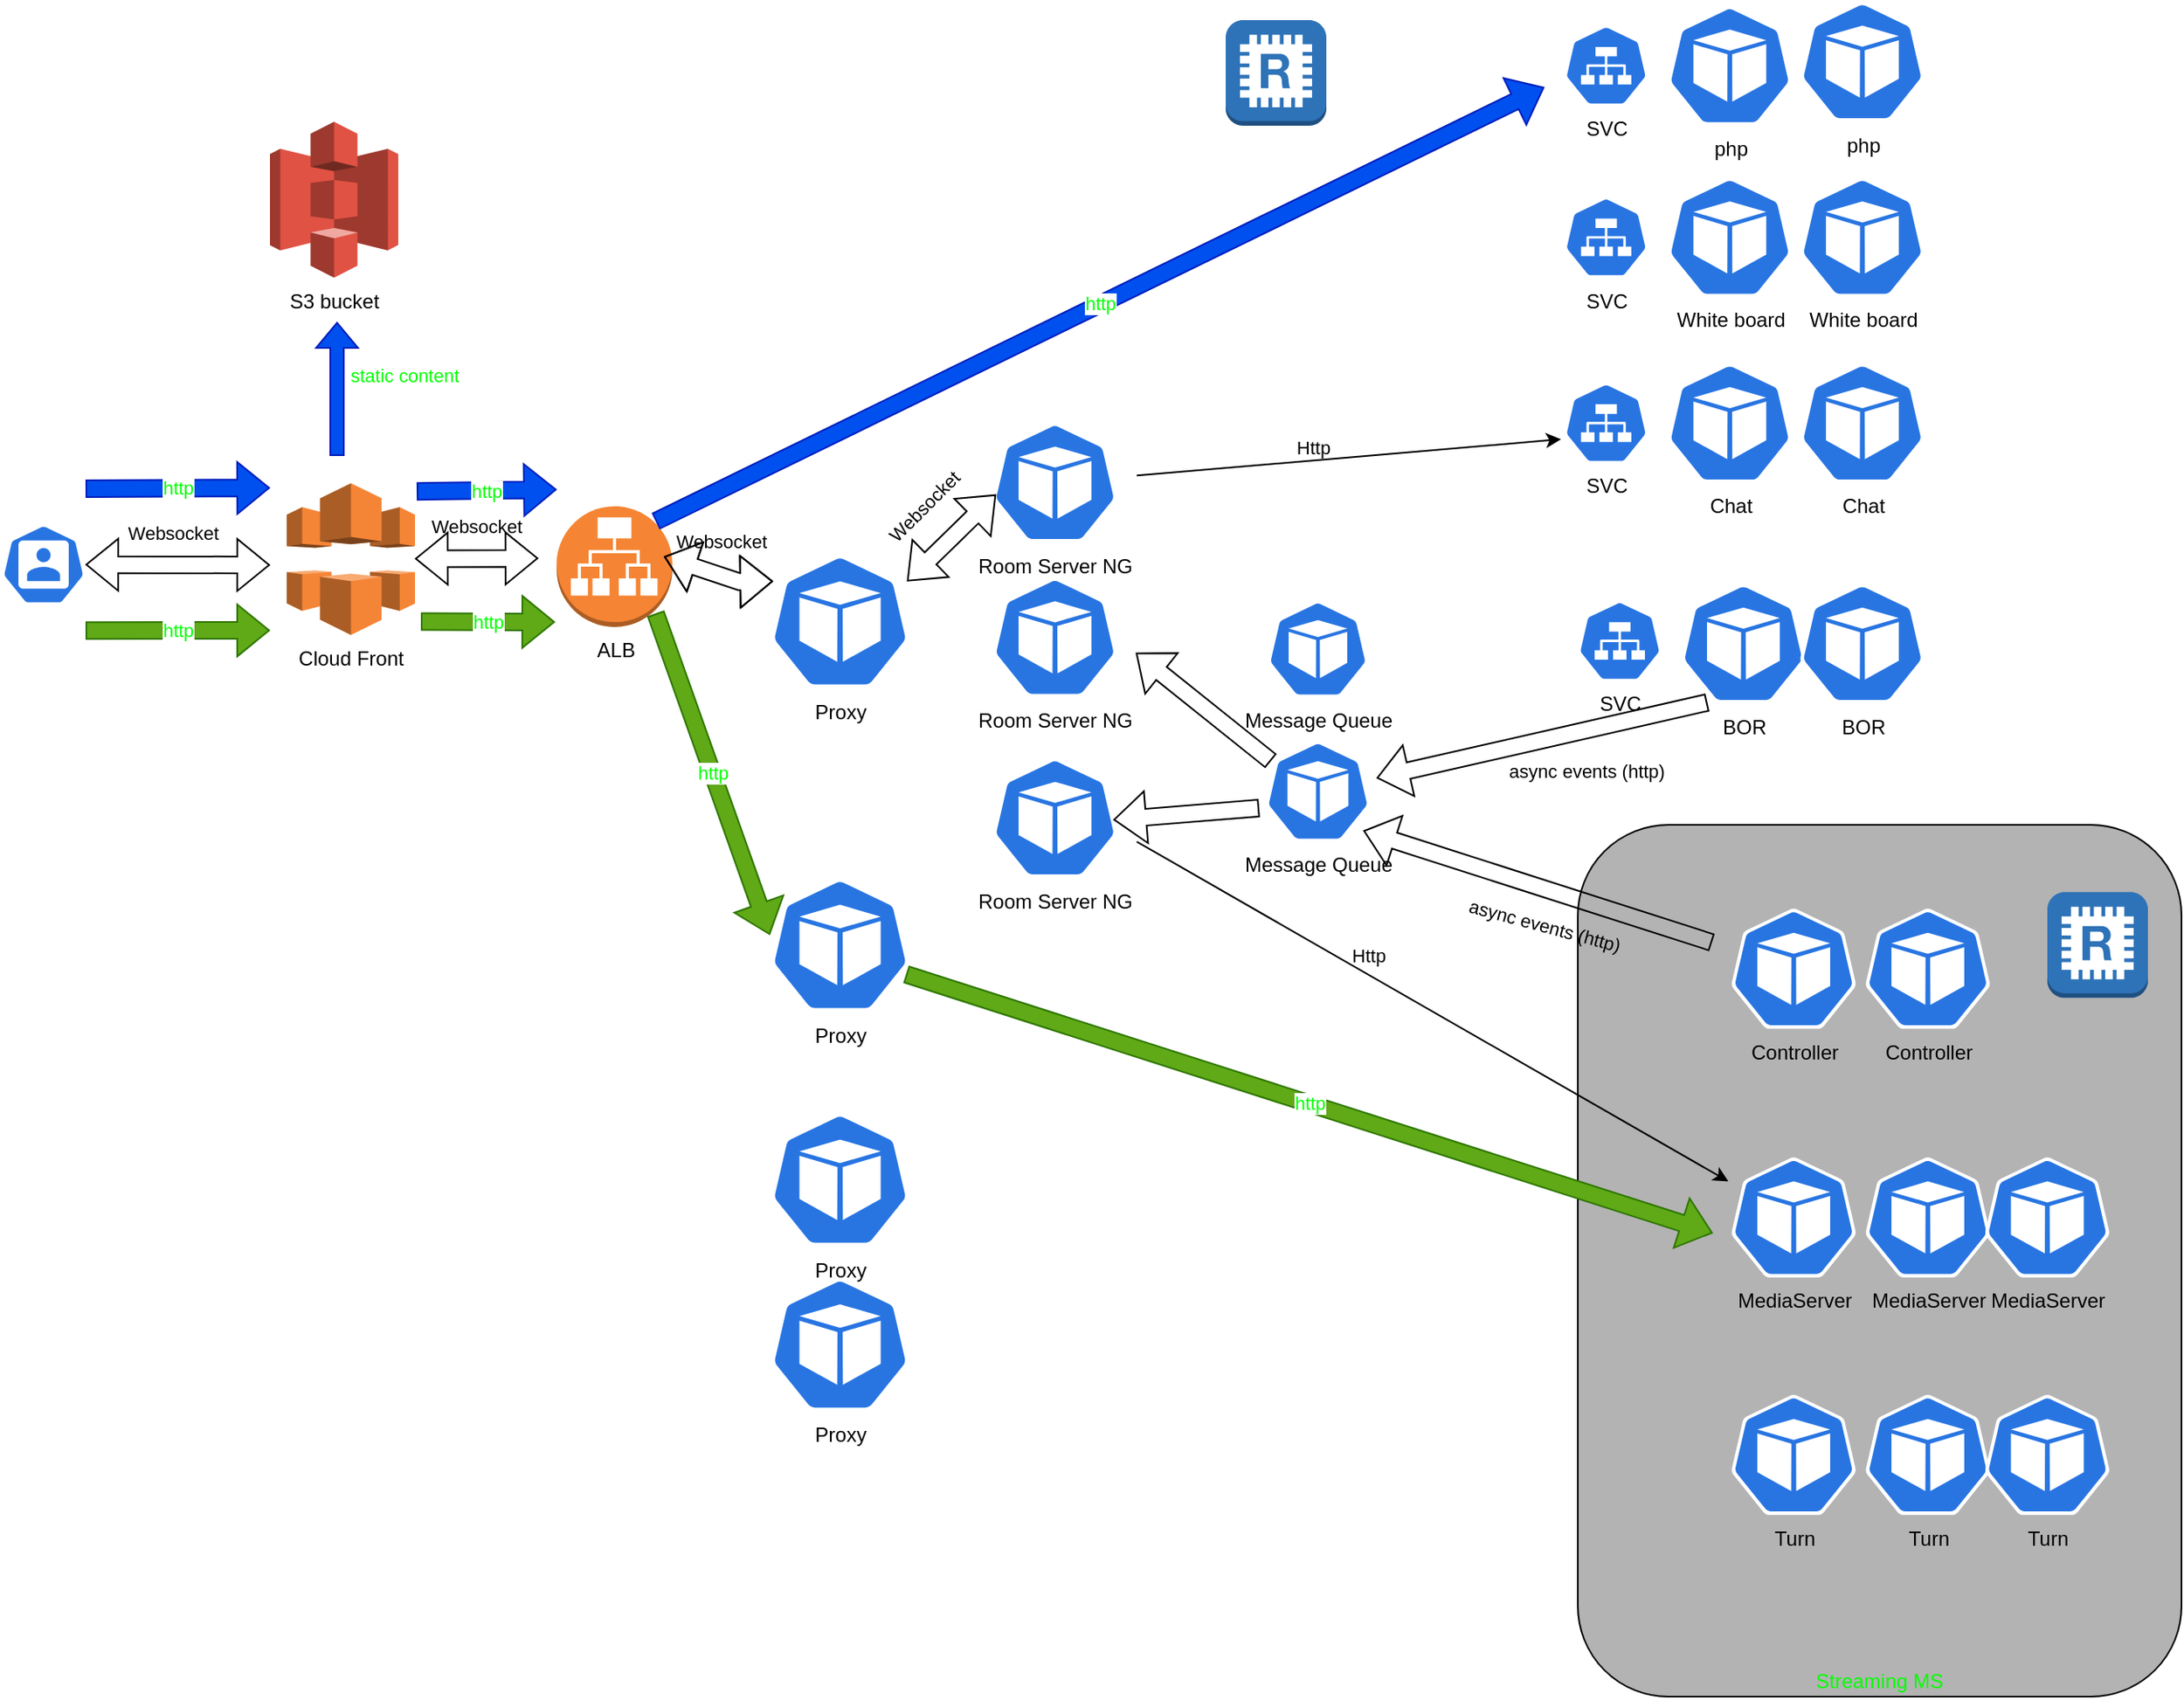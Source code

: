 <mxfile version="16.1.2" type="device"><diagram id="FDgOR5aavJjIe4Lb1bB-" name="Page-1"><mxGraphModel dx="2871" dy="1215" grid="1" gridSize="10" guides="1" tooltips="1" connect="1" arrows="1" fold="1" page="1" pageScale="1" pageWidth="1169" pageHeight="827" background="#ffffff" math="0" shadow="0"><root><mxCell id="FX8Dd5DXnkqlOERyZHfE-0"/><mxCell id="FX8Dd5DXnkqlOERyZHfE-1" parent="FX8Dd5DXnkqlOERyZHfE-0"/><mxCell id="58qx75dAAANrWbK5m7hW-11" value="Proxy" style="sketch=0;html=1;dashed=0;whitespace=wrap;fillColor=#2875E2;strokeColor=#ffffff;points=[[0.005,0.63,0],[0.1,0.2,0],[0.9,0.2,0],[0.5,0,0],[0.995,0.63,0],[0.72,0.99,0],[0.5,1,0],[0.28,0.99,0]];shape=mxgraph.kubernetes.icon;prIcon=pod;labelBackgroundColor=none;spacingBottom=0;labelPosition=center;verticalLabelPosition=bottom;align=center;verticalAlign=top;fontColor=#000000;" parent="FX8Dd5DXnkqlOERyZHfE-1" vertex="1"><mxGeometry x="290" y="338.69" width="100" height="80" as="geometry"/></mxCell><mxCell id="58qx75dAAANrWbK5m7hW-12" value="&lt;font&gt;Proxy&lt;br&gt;&lt;/font&gt;" style="sketch=0;html=1;dashed=0;whitespace=wrap;fillColor=#2875E2;strokeColor=#ffffff;points=[[0.005,0.63,0],[0.1,0.2,0],[0.9,0.2,0],[0.5,0,0],[0.995,0.63,0],[0.72,0.99,0],[0.5,1,0],[0.28,0.99,0]];shape=mxgraph.kubernetes.icon;prIcon=pod;labelBackgroundColor=none;spacingBottom=0;labelPosition=center;verticalLabelPosition=bottom;align=center;verticalAlign=top;fontColor=#000000;" parent="FX8Dd5DXnkqlOERyZHfE-1" vertex="1"><mxGeometry x="290" y="531.68" width="100" height="80" as="geometry"/></mxCell><mxCell id="58qx75dAAANrWbK5m7hW-13" value="ALB" style="outlineConnect=0;dashed=0;verticalLabelPosition=bottom;verticalAlign=top;align=center;html=1;shape=mxgraph.aws3.application_load_balancer;fillColor=#F58534;gradientColor=none;labelBackgroundColor=none;fontColor=#000000;" parent="FX8Dd5DXnkqlOERyZHfE-1" vertex="1"><mxGeometry x="171" y="309.99" width="69" height="72" as="geometry"/></mxCell><mxCell id="58qx75dAAANrWbK5m7hW-14" value="" style="outlineConnect=0;dashed=0;verticalLabelPosition=bottom;verticalAlign=top;align=center;html=1;shape=mxgraph.aws3.redis;fillColor=#2E73B8;gradientColor=none;labelBackgroundColor=none;fontColor=#FFFFFF;" parent="FX8Dd5DXnkqlOERyZHfE-1" vertex="1"><mxGeometry x="570" y="20" width="60" height="63" as="geometry"/></mxCell><mxCell id="58qx75dAAANrWbK5m7hW-17" value="Cloud Front" style="outlineConnect=0;dashed=0;verticalLabelPosition=bottom;verticalAlign=top;align=center;html=1;shape=mxgraph.aws3.cloudfront;fillColor=#F58536;gradientColor=none;labelBackgroundColor=none;fontColor=#000000;" parent="FX8Dd5DXnkqlOERyZHfE-1" vertex="1"><mxGeometry x="10" y="296.2" width="76.5" height="90.51" as="geometry"/></mxCell><mxCell id="58qx75dAAANrWbK5m7hW-1" value="&lt;font&gt;Room Server NG&lt;/font&gt;" style="sketch=0;html=1;dashed=0;whitespace=wrap;fillColor=#2875E2;strokeColor=#ffffff;points=[[0.005,0.63,0],[0.1,0.2,0],[0.9,0.2,0],[0.5,0,0],[0.995,0.63,0],[0.72,0.99,0],[0.5,1,0],[0.28,0.99,0]];shape=mxgraph.kubernetes.icon;prIcon=pod;labelBackgroundColor=none;spacingBottom=0;labelPosition=center;verticalLabelPosition=bottom;align=center;verticalAlign=top;fontColor=#000000;" parent="FX8Dd5DXnkqlOERyZHfE-1" vertex="1"><mxGeometry x="419.438" y="259.995" width="97.5" height="71.688" as="geometry"/></mxCell><mxCell id="58qx75dAAANrWbK5m7hW-19" value="&lt;font&gt;Room Server NG&lt;/font&gt;" style="sketch=0;html=1;dashed=0;whitespace=wrap;fillColor=#2875E2;strokeColor=#ffffff;points=[[0.005,0.63,0],[0.1,0.2,0],[0.9,0.2,0],[0.5,0,0],[0.995,0.63,0],[0.72,0.99,0],[0.5,1,0],[0.28,0.99,0]];shape=mxgraph.kubernetes.icon;prIcon=pod;labelBackgroundColor=none;spacingBottom=0;labelPosition=center;verticalLabelPosition=bottom;align=center;verticalAlign=top;fontColor=#000000;" parent="FX8Dd5DXnkqlOERyZHfE-1" vertex="1"><mxGeometry x="419.438" y="352.305" width="97.5" height="71.688" as="geometry"/></mxCell><mxCell id="58qx75dAAANrWbK5m7hW-20" value="&lt;font&gt;Room Server NG&lt;/font&gt;" style="sketch=0;html=1;dashed=0;whitespace=wrap;fillColor=#2875E2;strokeColor=#ffffff;points=[[0.005,0.63,0],[0.1,0.2,0],[0.9,0.2,0],[0.5,0,0],[0.995,0.63,0],[0.72,0.99,0],[0.5,1,0],[0.28,0.99,0]];shape=mxgraph.kubernetes.icon;prIcon=pod;labelBackgroundColor=none;spacingBottom=0;labelPosition=center;verticalLabelPosition=bottom;align=center;verticalAlign=top;fontColor=#000000;" parent="FX8Dd5DXnkqlOERyZHfE-1" vertex="1"><mxGeometry x="419.438" y="459.995" width="97.5" height="71.688" as="geometry"/></mxCell><mxCell id="58qx75dAAANrWbK5m7hW-24" value="" style="shape=flexArrow;endArrow=classic;startArrow=classic;html=1;rounded=0;fontColor=#000000;strokeColor=#000000;" parent="FX8Dd5DXnkqlOERyZHfE-1" source="0" edge="1"><mxGeometry width="100" height="100" relative="1" as="geometry"><mxPoint x="-84" y="349.467" as="sourcePoint"/><mxPoint y="345" as="targetPoint"/></mxGeometry></mxCell><mxCell id="58qx75dAAANrWbK5m7hW-25" value="Websocket" style="edgeLabel;html=1;align=center;verticalAlign=middle;resizable=0;points=[];fontColor=#000000;labelBackgroundColor=none;" parent="58qx75dAAANrWbK5m7hW-24" vertex="1" connectable="0"><mxGeometry x="-0.144" y="5" relative="1" as="geometry"><mxPoint x="5" y="-14" as="offset"/></mxGeometry></mxCell><mxCell id="58qx75dAAANrWbK5m7hW-26" value="" style="shape=flexArrow;endArrow=classic;startArrow=classic;html=1;rounded=0;fontColor=#000000;strokeColor=#000000;" parent="FX8Dd5DXnkqlOERyZHfE-1" edge="1"><mxGeometry width="100" height="100" relative="1" as="geometry"><mxPoint x="86.5" y="341.29" as="sourcePoint"/><mxPoint x="160" y="341" as="targetPoint"/></mxGeometry></mxCell><mxCell id="58qx75dAAANrWbK5m7hW-27" value="Websocket" style="edgeLabel;html=1;align=center;verticalAlign=middle;resizable=0;points=[];fontColor=#000000;labelBackgroundColor=none;" parent="58qx75dAAANrWbK5m7hW-26" vertex="1" connectable="0"><mxGeometry x="-0.144" y="5" relative="1" as="geometry"><mxPoint x="5" y="-14" as="offset"/></mxGeometry></mxCell><mxCell id="58qx75dAAANrWbK5m7hW-28" value="" style="shape=flexArrow;endArrow=classic;startArrow=classic;html=1;rounded=0;fontColor=#000000;strokeColor=#000000;entryX=0.1;entryY=0.2;entryDx=0;entryDy=0;entryPerimeter=0;" parent="FX8Dd5DXnkqlOERyZHfE-1" target="58qx75dAAANrWbK5m7hW-11" edge="1"><mxGeometry width="100" height="100" relative="1" as="geometry"><mxPoint x="235" y="340" as="sourcePoint"/><mxPoint x="305" y="340" as="targetPoint"/><Array as="points"><mxPoint x="280" y="355"/></Array></mxGeometry></mxCell><mxCell id="58qx75dAAANrWbK5m7hW-29" value="Websocket" style="edgeLabel;html=1;align=center;verticalAlign=middle;resizable=0;points=[];fontColor=#000000;labelBackgroundColor=none;" parent="58qx75dAAANrWbK5m7hW-28" vertex="1" connectable="0"><mxGeometry x="-0.144" y="5" relative="1" as="geometry"><mxPoint x="5" y="-14" as="offset"/></mxGeometry></mxCell><mxCell id="58qx75dAAANrWbK5m7hW-30" value="" style="shape=flexArrow;endArrow=classic;startArrow=classic;html=1;rounded=0;fontColor=#000000;strokeColor=#000000;entryX=0.139;entryY=0.6;entryDx=0;entryDy=0;entryPerimeter=0;exitX=0.9;exitY=0.2;exitDx=0;exitDy=0;exitPerimeter=0;" parent="FX8Dd5DXnkqlOERyZHfE-1" source="58qx75dAAANrWbK5m7hW-11" target="58qx75dAAANrWbK5m7hW-1" edge="1"><mxGeometry width="100" height="100" relative="1" as="geometry"><mxPoint x="360.94" y="330.82" as="sourcePoint"/><mxPoint x="430.94" y="330.82" as="targetPoint"/></mxGeometry></mxCell><mxCell id="58qx75dAAANrWbK5m7hW-31" value="Websocket" style="edgeLabel;html=1;align=center;verticalAlign=middle;resizable=0;points=[];fontColor=#000000;labelBackgroundColor=none;rotation=-45;" parent="58qx75dAAANrWbK5m7hW-30" vertex="1" connectable="0"><mxGeometry x="-0.144" y="5" relative="1" as="geometry"><mxPoint x="-9" y="-19" as="offset"/></mxGeometry></mxCell><mxCell id="58qx75dAAANrWbK5m7hW-36" value="" style="endArrow=classic;html=1;rounded=0;fontColor=#000000;strokeColor=#000000;" parent="FX8Dd5DXnkqlOERyZHfE-1" source="58qx75dAAANrWbK5m7hW-1" edge="1"><mxGeometry width="50" height="50" relative="1" as="geometry"><mxPoint x="490" y="350" as="sourcePoint"/><mxPoint x="770" y="270" as="targetPoint"/></mxGeometry></mxCell><mxCell id="58qx75dAAANrWbK5m7hW-38" value="Http" style="edgeLabel;html=1;align=center;verticalAlign=middle;resizable=0;points=[];fontColor=#000000;labelBackgroundColor=none;" parent="58qx75dAAANrWbK5m7hW-36" vertex="1" connectable="0"><mxGeometry x="-0.343" y="1" relative="1" as="geometry"><mxPoint x="22" y="-9" as="offset"/></mxGeometry></mxCell><mxCell id="58qx75dAAANrWbK5m7hW-40" value="&lt;font&gt;White board&lt;/font&gt;" style="sketch=0;html=1;dashed=0;whitespace=wrap;fillColor=#2875E2;strokeColor=#ffffff;points=[[0.005,0.63,0],[0.1,0.2,0],[0.9,0.2,0],[0.5,0,0],[0.995,0.63,0],[0.72,0.99,0],[0.5,1,0],[0.28,0.99,0]];shape=mxgraph.kubernetes.icon;prIcon=pod;labelBackgroundColor=none;spacingBottom=0;labelPosition=center;verticalLabelPosition=bottom;align=center;verticalAlign=top;fontColor=#000000;" parent="FX8Dd5DXnkqlOERyZHfE-1" vertex="1"><mxGeometry x="821.878" y="113.755" width="97.5" height="71.688" as="geometry"/></mxCell><mxCell id="58qx75dAAANrWbK5m7hW-41" value="&lt;font&gt;White board&lt;/font&gt;" style="sketch=0;html=1;dashed=0;whitespace=wrap;fillColor=#2875E2;strokeColor=#ffffff;points=[[0.005,0.63,0],[0.1,0.2,0],[0.9,0.2,0],[0.5,0,0],[0.995,0.63,0],[0.72,0.99,0],[0.5,1,0],[0.28,0.99,0]];shape=mxgraph.kubernetes.icon;prIcon=pod;labelBackgroundColor=none;spacingBottom=0;labelPosition=center;verticalLabelPosition=bottom;align=center;verticalAlign=top;fontColor=#000000;" parent="FX8Dd5DXnkqlOERyZHfE-1" vertex="1"><mxGeometry x="900.938" y="113.755" width="97.5" height="71.688" as="geometry"/></mxCell><mxCell id="58qx75dAAANrWbK5m7hW-43" value="Chat" style="sketch=0;html=1;dashed=0;whitespace=wrap;fillColor=#2875E2;strokeColor=#ffffff;points=[[0.005,0.63,0],[0.1,0.2,0],[0.9,0.2,0],[0.5,0,0],[0.995,0.63,0],[0.72,0.99,0],[0.5,1,0],[0.28,0.99,0]];shape=mxgraph.kubernetes.icon;prIcon=pod;labelBackgroundColor=none;spacingBottom=0;labelPosition=center;verticalLabelPosition=bottom;align=center;verticalAlign=top;fontColor=#000000;" parent="FX8Dd5DXnkqlOERyZHfE-1" vertex="1"><mxGeometry x="900.938" y="224.515" width="97.5" height="71.688" as="geometry"/></mxCell><mxCell id="58qx75dAAANrWbK5m7hW-46" value="Chat" style="sketch=0;html=1;dashed=0;whitespace=wrap;fillColor=#2875E2;strokeColor=#ffffff;points=[[0.005,0.63,0],[0.1,0.2,0],[0.9,0.2,0],[0.5,0,0],[0.995,0.63,0],[0.72,0.99,0],[0.5,1,0],[0.28,0.99,0]];shape=mxgraph.kubernetes.icon;prIcon=pod;labelBackgroundColor=none;spacingBottom=0;labelPosition=center;verticalLabelPosition=bottom;align=center;verticalAlign=top;fontColor=#000000;" parent="FX8Dd5DXnkqlOERyZHfE-1" vertex="1"><mxGeometry x="821.877" y="224.515" width="97.5" height="71.688" as="geometry"/></mxCell><mxCell id="58qx75dAAANrWbK5m7hW-48" value="BOR" style="sketch=0;html=1;dashed=0;whitespace=wrap;fillColor=#2875E2;strokeColor=#ffffff;points=[[0.005,0.63,0],[0.1,0.2,0],[0.9,0.2,0],[0.5,0,0],[0.995,0.63,0],[0.72,0.99,0],[0.5,1,0],[0.28,0.99,0]];shape=mxgraph.kubernetes.icon;prIcon=pod;labelBackgroundColor=none;spacingBottom=0;labelPosition=center;verticalLabelPosition=bottom;align=center;verticalAlign=top;fontColor=#000000;" parent="FX8Dd5DXnkqlOERyZHfE-1" vertex="1"><mxGeometry x="829.997" y="356.005" width="97.5" height="71.688" as="geometry"/></mxCell><mxCell id="58qx75dAAANrWbK5m7hW-49" value="BOR" style="sketch=0;html=1;dashed=0;whitespace=wrap;fillColor=#2875E2;strokeColor=#ffffff;points=[[0.005,0.63,0],[0.1,0.2,0],[0.9,0.2,0],[0.5,0,0],[0.995,0.63,0],[0.72,0.99,0],[0.5,1,0],[0.28,0.99,0]];shape=mxgraph.kubernetes.icon;prIcon=pod;labelBackgroundColor=none;spacingBottom=0;labelPosition=center;verticalLabelPosition=bottom;align=center;verticalAlign=top;fontColor=#000000;" parent="FX8Dd5DXnkqlOERyZHfE-1" vertex="1"><mxGeometry x="900.938" y="356.005" width="97.5" height="71.688" as="geometry"/></mxCell><mxCell id="58qx75dAAANrWbK5m7hW-52" value="" style="endArrow=none;html=1;rounded=0;fontColor=#00FF00;strokeColor=#000000;entryX=0.28;entryY=0.99;entryDx=0;entryDy=0;entryPerimeter=0;shape=flexArrow;endFill=0;startArrow=block;" parent="FX8Dd5DXnkqlOERyZHfE-1" source="58qx75dAAANrWbK5m7hW-62" target="58qx75dAAANrWbK5m7hW-48" edge="1"><mxGeometry width="50" height="50" relative="1" as="geometry"><mxPoint x="520" y="392" as="sourcePoint"/><mxPoint x="889.134" y="449.998" as="targetPoint"/></mxGeometry></mxCell><mxCell id="58qx75dAAANrWbK5m7hW-53" value="async events (http)" style="edgeLabel;html=1;align=center;verticalAlign=middle;resizable=0;points=[];fontColor=#000000;labelBackgroundColor=none;" parent="58qx75dAAANrWbK5m7hW-52" vertex="1" connectable="0"><mxGeometry x="-0.343" y="1" relative="1" as="geometry"><mxPoint x="60" y="12" as="offset"/></mxGeometry></mxCell><mxCell id="58qx75dAAANrWbK5m7hW-56" value="Streaming MS" style="rounded=1;whiteSpace=wrap;html=1;labelBackgroundColor=none;fontColor=#00FF00;fillColor=#B3B3B3;verticalAlign=bottom;" parent="FX8Dd5DXnkqlOERyZHfE-1" vertex="1"><mxGeometry x="780" y="500" width="360" height="520" as="geometry"/></mxCell><mxCell id="58qx75dAAANrWbK5m7hW-57" value="" style="endArrow=none;html=1;rounded=0;fontColor=#00FF00;strokeColor=#000000;shape=flexArrow;endFill=0;startArrow=block;exitX=0.887;exitY=0.891;exitDx=0;exitDy=0;exitPerimeter=0;" parent="FX8Dd5DXnkqlOERyZHfE-1" target="58qx75dAAANrWbK5m7hW-68" edge="1" source="58qx75dAAANrWbK5m7hW-62"><mxGeometry width="50" height="50" relative="1" as="geometry"><mxPoint x="680" y="500" as="sourcePoint"/><mxPoint x="836.738" y="479.996" as="targetPoint"/></mxGeometry></mxCell><mxCell id="58qx75dAAANrWbK5m7hW-58" value="async events (http)" style="edgeLabel;html=1;align=center;verticalAlign=middle;resizable=0;points=[];fontColor=#000000;labelBackgroundColor=none;rotation=15;" parent="58qx75dAAANrWbK5m7hW-57" vertex="1" connectable="0"><mxGeometry x="-0.343" y="1" relative="1" as="geometry"><mxPoint x="39" y="35" as="offset"/></mxGeometry></mxCell><mxCell id="58qx75dAAANrWbK5m7hW-60" value="" style="endArrow=classic;html=1;rounded=0;fontColor=#000000;strokeColor=#000000;entryX=0.1;entryY=0.2;entryDx=0;entryDy=0;entryPerimeter=0;" parent="FX8Dd5DXnkqlOERyZHfE-1" target="58qx75dAAANrWbK5m7hW-72" edge="1"><mxGeometry width="50" height="50" relative="1" as="geometry"><mxPoint x="516.938" y="510.005" as="sourcePoint"/><mxPoint x="610" y="525.86" as="targetPoint"/></mxGeometry></mxCell><mxCell id="58qx75dAAANrWbK5m7hW-61" value="Http" style="edgeLabel;html=1;align=center;verticalAlign=middle;resizable=0;points=[];fontColor=#000000;labelBackgroundColor=none;" parent="58qx75dAAANrWbK5m7hW-60" vertex="1" connectable="0"><mxGeometry x="-0.343" y="1" relative="1" as="geometry"><mxPoint x="22" y="2" as="offset"/></mxGeometry></mxCell><mxCell id="58qx75dAAANrWbK5m7hW-62" value="Message Queue" style="sketch=0;html=1;dashed=0;whitespace=wrap;fillColor=#2875E2;strokeColor=#ffffff;points=[[0.005,0.63,0],[0.1,0.2,0],[0.9,0.2,0],[0.5,0,0],[0.995,0.63,0],[0.72,0.99,0],[0.5,1,0],[0.28,0.99,0]];shape=mxgraph.kubernetes.icon;prIcon=pod;labelBackgroundColor=none;spacingBottom=0;labelPosition=center;verticalLabelPosition=bottom;align=center;verticalAlign=top;fontColor=#000000;" parent="FX8Dd5DXnkqlOERyZHfE-1" vertex="1"><mxGeometry x="590" y="450" width="70" height="60" as="geometry"/></mxCell><mxCell id="58qx75dAAANrWbK5m7hW-63" value="" style="endArrow=none;html=1;rounded=0;fontColor=#00FF00;strokeColor=#000000;shape=flexArrow;endFill=0;startArrow=block;exitX=0.995;exitY=0.63;exitDx=0;exitDy=0;exitPerimeter=0;entryX=0.1;entryY=0.2;entryDx=0;entryDy=0;entryPerimeter=0;" parent="FX8Dd5DXnkqlOERyZHfE-1" source="58qx75dAAANrWbK5m7hW-19" target="58qx75dAAANrWbK5m7hW-62" edge="1"><mxGeometry width="50" height="50" relative="1" as="geometry"><mxPoint x="438.497" y="445.581" as="sourcePoint"/><mxPoint x="613.298" y="427.696" as="targetPoint"/></mxGeometry></mxCell><mxCell id="58qx75dAAANrWbK5m7hW-65" value="" style="endArrow=none;html=1;rounded=0;fontColor=#00FF00;strokeColor=#000000;shape=flexArrow;endFill=0;startArrow=block;exitX=0.857;exitY=0.516;exitDx=0;exitDy=0;exitPerimeter=0;" parent="FX8Dd5DXnkqlOERyZHfE-1" source="58qx75dAAANrWbK5m7hW-20" edge="1"><mxGeometry width="50" height="50" relative="1" as="geometry"><mxPoint x="526.45" y="407.468" as="sourcePoint"/><mxPoint x="590" y="490" as="targetPoint"/></mxGeometry></mxCell><mxCell id="58qx75dAAANrWbK5m7hW-68" value="Controller" style="sketch=0;html=1;dashed=0;whitespace=wrap;fillColor=#2875E2;strokeColor=#ffffff;points=[[0.005,0.63,0],[0.1,0.2,0],[0.9,0.2,0],[0.5,0,0],[0.995,0.63,0],[0.72,0.99,0],[0.5,1,0],[0.28,0.99,0]];shape=mxgraph.kubernetes.icon;prIcon=pod;labelBackgroundColor=none;spacingBottom=0;labelPosition=center;verticalLabelPosition=bottom;align=center;verticalAlign=top;fontColor=#000000;" parent="FX8Dd5DXnkqlOERyZHfE-1" vertex="1"><mxGeometry x="859.997" y="549.995" width="97.5" height="71.688" as="geometry"/></mxCell><mxCell id="58qx75dAAANrWbK5m7hW-71" value="Controller" style="sketch=0;html=1;dashed=0;whitespace=wrap;fillColor=#2875E2;strokeColor=#ffffff;points=[[0.005,0.63,0],[0.1,0.2,0],[0.9,0.2,0],[0.5,0,0],[0.995,0.63,0],[0.72,0.99,0],[0.5,1,0],[0.28,0.99,0]];shape=mxgraph.kubernetes.icon;prIcon=pod;labelBackgroundColor=none;spacingBottom=0;labelPosition=center;verticalLabelPosition=bottom;align=center;verticalAlign=top;fontColor=#000000;" parent="FX8Dd5DXnkqlOERyZHfE-1" vertex="1"><mxGeometry x="939.997" y="549.995" width="97.5" height="71.688" as="geometry"/></mxCell><mxCell id="58qx75dAAANrWbK5m7hW-72" value="MediaServer" style="sketch=0;html=1;dashed=0;whitespace=wrap;fillColor=#2875E2;strokeColor=#ffffff;points=[[0.005,0.63,0],[0.1,0.2,0],[0.9,0.2,0],[0.5,0,0],[0.995,0.63,0],[0.72,0.99,0],[0.5,1,0],[0.28,0.99,0]];shape=mxgraph.kubernetes.icon;prIcon=pod;labelBackgroundColor=none;spacingBottom=0;labelPosition=center;verticalLabelPosition=bottom;align=center;verticalAlign=top;fontColor=#000000;" parent="FX8Dd5DXnkqlOERyZHfE-1" vertex="1"><mxGeometry x="859.998" y="698.315" width="97.5" height="71.688" as="geometry"/></mxCell><mxCell id="58qx75dAAANrWbK5m7hW-73" value="Turn" style="sketch=0;html=1;dashed=0;whitespace=wrap;fillColor=#2875E2;strokeColor=#ffffff;points=[[0.005,0.63,0],[0.1,0.2,0],[0.9,0.2,0],[0.5,0,0],[0.995,0.63,0],[0.72,0.99,0],[0.5,1,0],[0.28,0.99,0]];shape=mxgraph.kubernetes.icon;prIcon=pod;labelBackgroundColor=none;spacingBottom=0;labelPosition=center;verticalLabelPosition=bottom;align=center;verticalAlign=top;fontColor=#000000;" parent="FX8Dd5DXnkqlOERyZHfE-1" vertex="1"><mxGeometry x="859.997" y="839.995" width="97.5" height="71.688" as="geometry"/></mxCell><mxCell id="58qx75dAAANrWbK5m7hW-75" value="http" style="shape=flexArrow;endArrow=classic;html=1;rounded=0;fontColor=#00FF00;strokeColor=#2D7600;fillColor=#60a917;" parent="FX8Dd5DXnkqlOERyZHfE-1" edge="1"><mxGeometry width="50" height="50" relative="1" as="geometry"><mxPoint x="90" y="378.77" as="sourcePoint"/><mxPoint x="170" y="379" as="targetPoint"/></mxGeometry></mxCell><mxCell id="58qx75dAAANrWbK5m7hW-76" value="http" style="shape=flexArrow;endArrow=classic;html=1;rounded=0;fontColor=#00FF00;strokeColor=#2D7600;fillColor=#60a917;" parent="FX8Dd5DXnkqlOERyZHfE-1" edge="1"><mxGeometry width="50" height="50" relative="1" as="geometry"><mxPoint x="-110" y="384.07" as="sourcePoint"/><mxPoint y="384" as="targetPoint"/></mxGeometry></mxCell><mxCell id="58qx75dAAANrWbK5m7hW-77" value="http" style="shape=flexArrow;endArrow=classic;html=1;rounded=0;fontColor=#00FF00;strokeColor=#2D7600;fillColor=#60a917;entryX=0.081;entryY=0.424;entryDx=0;entryDy=0;entryPerimeter=0;" parent="FX8Dd5DXnkqlOERyZHfE-1" target="58qx75dAAANrWbK5m7hW-12" edge="1"><mxGeometry width="50" height="50" relative="1" as="geometry"><mxPoint x="230" y="373.84" as="sourcePoint"/><mxPoint x="334" y="381.99" as="targetPoint"/></mxGeometry></mxCell><mxCell id="58qx75dAAANrWbK5m7hW-81" value="http" style="shape=flexArrow;endArrow=classic;html=1;rounded=0;fontColor=#00FF00;strokeColor=#2D7600;fillColor=#60a917;entryX=0.005;entryY=0.63;entryDx=0;entryDy=0;entryPerimeter=0;exitX=0.893;exitY=0.718;exitDx=0;exitDy=0;exitPerimeter=0;" parent="FX8Dd5DXnkqlOERyZHfE-1" source="58qx75dAAANrWbK5m7hW-12" target="58qx75dAAANrWbK5m7hW-72" edge="1"><mxGeometry width="50" height="50" relative="1" as="geometry"><mxPoint x="378.03" y="459.99" as="sourcePoint"/><mxPoint x="434.16" y="533.57" as="targetPoint"/></mxGeometry></mxCell><mxCell id="58qx75dAAANrWbK5m7hW-83" value="" style="outlineConnect=0;dashed=0;verticalLabelPosition=bottom;verticalAlign=top;align=center;html=1;shape=mxgraph.aws3.redis;fillColor=#2E73B8;gradientColor=none;labelBackgroundColor=none;fontColor=#FFFFFF;" parent="FX8Dd5DXnkqlOERyZHfE-1" vertex="1"><mxGeometry x="1060" y="540.18" width="60" height="63" as="geometry"/></mxCell><mxCell id="58qx75dAAANrWbK5m7hW-84" value="http" style="shape=flexArrow;endArrow=classic;html=1;rounded=0;fontColor=#00FF00;strokeColor=#001DBC;fillColor=#0050ef;" parent="FX8Dd5DXnkqlOERyZHfE-1" edge="1"><mxGeometry width="50" height="50" relative="1" as="geometry"><mxPoint x="-110" y="299.49" as="sourcePoint"/><mxPoint y="299" as="targetPoint"/></mxGeometry></mxCell><mxCell id="58qx75dAAANrWbK5m7hW-85" value="http" style="shape=flexArrow;endArrow=classic;html=1;rounded=0;fontColor=#00FF00;strokeColor=#001DBC;fillColor=#0050ef;" parent="FX8Dd5DXnkqlOERyZHfE-1" edge="1"><mxGeometry width="50" height="50" relative="1" as="geometry"><mxPoint x="87.5" y="301.08" as="sourcePoint"/><mxPoint x="171" y="300" as="targetPoint"/></mxGeometry></mxCell><mxCell id="58qx75dAAANrWbK5m7hW-87" value="&lt;font&gt;php&lt;/font&gt;" style="sketch=0;html=1;dashed=0;whitespace=wrap;fillColor=#2875E2;strokeColor=#ffffff;points=[[0.005,0.63,0],[0.1,0.2,0],[0.9,0.2,0],[0.5,0,0],[0.995,0.63,0],[0.72,0.99,0],[0.5,1,0],[0.28,0.99,0]];shape=mxgraph.kubernetes.icon;prIcon=pod;labelBackgroundColor=none;spacingBottom=0;labelPosition=center;verticalLabelPosition=bottom;align=center;verticalAlign=top;fontColor=#000000;" parent="FX8Dd5DXnkqlOERyZHfE-1" vertex="1"><mxGeometry x="821.878" y="11.315" width="97.5" height="71.688" as="geometry"/></mxCell><mxCell id="58qx75dAAANrWbK5m7hW-88" value="&lt;font&gt;php&lt;/font&gt;" style="sketch=0;html=1;dashed=0;whitespace=wrap;fillColor=#2875E2;strokeColor=#ffffff;points=[[0.005,0.63,0],[0.1,0.2,0],[0.9,0.2,0],[0.5,0,0],[0.995,0.63,0],[0.72,0.99,0],[0.5,1,0],[0.28,0.99,0]];shape=mxgraph.kubernetes.icon;prIcon=pod;labelBackgroundColor=none;spacingBottom=0;labelPosition=center;verticalLabelPosition=bottom;align=center;verticalAlign=top;fontColor=#000000;" parent="FX8Dd5DXnkqlOERyZHfE-1" vertex="1"><mxGeometry x="900.938" y="8.905" width="97.5" height="71.688" as="geometry"/></mxCell><mxCell id="58qx75dAAANrWbK5m7hW-90" value="http" style="shape=flexArrow;endArrow=classic;html=1;rounded=0;fontColor=#00FF00;strokeColor=#001DBC;fillColor=#0050ef;" parent="FX8Dd5DXnkqlOERyZHfE-1" edge="1"><mxGeometry width="50" height="50" relative="1" as="geometry"><mxPoint x="230" y="318.99" as="sourcePoint"/><mxPoint x="760" y="60" as="targetPoint"/></mxGeometry></mxCell><mxCell id="58qx75dAAANrWbK5m7hW-91" value="Message Queue" style="sketch=0;html=1;dashed=0;whitespace=wrap;fillColor=#2875E2;strokeColor=#ffffff;points=[[0.005,0.63,0],[0.1,0.2,0],[0.9,0.2,0],[0.5,0,0],[0.995,0.63,0],[0.72,0.99,0],[0.5,1,0],[0.28,0.99,0]];shape=mxgraph.kubernetes.icon;prIcon=pod;labelBackgroundColor=none;spacingBottom=0;labelPosition=center;verticalLabelPosition=bottom;align=center;verticalAlign=top;fontColor=#000000;" parent="FX8Dd5DXnkqlOERyZHfE-1" vertex="1"><mxGeometry x="585" y="366.3" width="80" height="57.69" as="geometry"/></mxCell><mxCell id="0" value="" style="sketch=0;html=1;dashed=0;whitespace=wrap;fillColor=#2875E2;strokeColor=#ffffff;points=[[0.005,0.63,0],[0.1,0.2,0],[0.9,0.2,0],[0.5,0,0],[0.995,0.63,0],[0.72,0.99,0],[0.5,1,0],[0.28,0.99,0]];shape=mxgraph.kubernetes.icon;prIcon=user" parent="FX8Dd5DXnkqlOERyZHfE-1" vertex="1"><mxGeometry x="-160" y="320.75" width="50" height="48" as="geometry"/></mxCell><mxCell id="1" value="&lt;font color=&quot;#000000&quot;&gt;S3 bucket&lt;/font&gt;" style="outlineConnect=0;dashed=0;verticalLabelPosition=bottom;verticalAlign=top;align=center;html=1;shape=mxgraph.aws3.s3;fillColor=#E05243;gradientColor=none;" parent="FX8Dd5DXnkqlOERyZHfE-1" vertex="1"><mxGeometry y="80.59" width="76.5" height="93" as="geometry"/></mxCell><mxCell id="2" value="static content" style="shape=flexArrow;endArrow=classic;html=1;rounded=0;fontColor=#00FF00;strokeColor=#001DBC;fillColor=#0050ef;width=8;endSize=4.67;endWidth=16;" parent="FX8Dd5DXnkqlOERyZHfE-1" edge="1"><mxGeometry x="0.2" y="-40" width="50" height="50" relative="1" as="geometry"><mxPoint x="40" y="280" as="sourcePoint"/><mxPoint x="40" y="200" as="targetPoint"/><mxPoint as="offset"/></mxGeometry></mxCell><mxCell id="HCSxeEjgFRdN1l1izqWS-5" value="&lt;font&gt;Proxy&lt;br&gt;&lt;/font&gt;" style="sketch=0;html=1;dashed=0;whitespace=wrap;fillColor=#2875E2;strokeColor=#ffffff;points=[[0.005,0.63,0],[0.1,0.2,0],[0.9,0.2,0],[0.5,0,0],[0.995,0.63,0],[0.72,0.99,0],[0.5,1,0],[0.28,0.99,0]];shape=mxgraph.kubernetes.icon;prIcon=pod;labelBackgroundColor=none;spacingBottom=0;labelPosition=center;verticalLabelPosition=bottom;align=center;verticalAlign=top;fontColor=#000000;" vertex="1" parent="FX8Dd5DXnkqlOERyZHfE-1"><mxGeometry x="290" y="671.69" width="100" height="80" as="geometry"/></mxCell><mxCell id="HCSxeEjgFRdN1l1izqWS-6" value="&lt;font&gt;Proxy&lt;br&gt;&lt;/font&gt;" style="sketch=0;html=1;dashed=0;whitespace=wrap;fillColor=#2875E2;strokeColor=#ffffff;points=[[0.005,0.63,0],[0.1,0.2,0],[0.9,0.2,0],[0.5,0,0],[0.995,0.63,0],[0.72,0.99,0],[0.5,1,0],[0.28,0.99,0]];shape=mxgraph.kubernetes.icon;prIcon=pod;labelBackgroundColor=none;spacingBottom=0;labelPosition=center;verticalLabelPosition=bottom;align=center;verticalAlign=top;fontColor=#000000;" vertex="1" parent="FX8Dd5DXnkqlOERyZHfE-1"><mxGeometry x="290" y="770" width="100" height="80" as="geometry"/></mxCell><mxCell id="HCSxeEjgFRdN1l1izqWS-8" value="SVC" style="sketch=0;html=1;dashed=0;whitespace=wrap;fillColor=#2875E2;strokeColor=#ffffff;points=[[0.005,0.63,0],[0.1,0.2,0],[0.9,0.2,0],[0.5,0,0],[0.995,0.63,0],[0.72,0.99,0],[0.5,1,0],[0.28,0.99,0]];shape=mxgraph.kubernetes.icon;prIcon=svc;labelBackgroundColor=none;fontColor=#000000;verticalAlign=top;labelPosition=center;verticalLabelPosition=bottom;align=center;" vertex="1" parent="FX8Dd5DXnkqlOERyZHfE-1"><mxGeometry x="771.88" y="236.36" width="50" height="48" as="geometry"/></mxCell><mxCell id="HCSxeEjgFRdN1l1izqWS-9" value="SVC" style="sketch=0;html=1;dashed=0;whitespace=wrap;fillColor=#2875E2;strokeColor=#ffffff;points=[[0.005,0.63,0],[0.1,0.2,0],[0.9,0.2,0],[0.5,0,0],[0.995,0.63,0],[0.72,0.99,0],[0.5,1,0],[0.28,0.99,0]];shape=mxgraph.kubernetes.icon;prIcon=svc;labelBackgroundColor=none;fontColor=#000000;verticalAlign=top;labelPosition=center;verticalLabelPosition=bottom;align=center;" vertex="1" parent="FX8Dd5DXnkqlOERyZHfE-1"><mxGeometry x="780" y="366.3" width="50" height="48" as="geometry"/></mxCell><mxCell id="HCSxeEjgFRdN1l1izqWS-10" value="SVC" style="sketch=0;html=1;dashed=0;whitespace=wrap;fillColor=#2875E2;strokeColor=#ffffff;points=[[0.005,0.63,0],[0.1,0.2,0],[0.9,0.2,0],[0.5,0,0],[0.995,0.63,0],[0.72,0.99,0],[0.5,1,0],[0.28,0.99,0]];shape=mxgraph.kubernetes.icon;prIcon=svc;labelBackgroundColor=none;fontColor=#000000;verticalAlign=top;labelPosition=center;verticalLabelPosition=bottom;align=center;" vertex="1" parent="FX8Dd5DXnkqlOERyZHfE-1"><mxGeometry x="771.88" y="125.59" width="50" height="48" as="geometry"/></mxCell><mxCell id="HCSxeEjgFRdN1l1izqWS-11" value="SVC" style="sketch=0;html=1;dashed=0;whitespace=wrap;fillColor=#2875E2;strokeColor=#ffffff;points=[[0.005,0.63,0],[0.1,0.2,0],[0.9,0.2,0],[0.5,0,0],[0.995,0.63,0],[0.72,0.99,0],[0.5,1,0],[0.28,0.99,0]];shape=mxgraph.kubernetes.icon;prIcon=svc;labelBackgroundColor=none;fontColor=#000000;verticalAlign=top;labelPosition=center;verticalLabelPosition=bottom;align=center;" vertex="1" parent="FX8Dd5DXnkqlOERyZHfE-1"><mxGeometry x="771.88" y="23.16" width="50" height="48" as="geometry"/></mxCell><mxCell id="HCSxeEjgFRdN1l1izqWS-12" value="MediaServer" style="sketch=0;html=1;dashed=0;whitespace=wrap;fillColor=#2875E2;strokeColor=#ffffff;points=[[0.005,0.63,0],[0.1,0.2,0],[0.9,0.2,0],[0.5,0,0],[0.995,0.63,0],[0.72,0.99,0],[0.5,1,0],[0.28,0.99,0]];shape=mxgraph.kubernetes.icon;prIcon=pod;labelBackgroundColor=none;spacingBottom=0;labelPosition=center;verticalLabelPosition=bottom;align=center;verticalAlign=top;fontColor=#000000;" vertex="1" parent="FX8Dd5DXnkqlOERyZHfE-1"><mxGeometry x="939.998" y="698.315" width="97.5" height="71.688" as="geometry"/></mxCell><mxCell id="HCSxeEjgFRdN1l1izqWS-13" value="MediaServer" style="sketch=0;html=1;dashed=0;whitespace=wrap;fillColor=#2875E2;strokeColor=#ffffff;points=[[0.005,0.63,0],[0.1,0.2,0],[0.9,0.2,0],[0.5,0,0],[0.995,0.63,0],[0.72,0.99,0],[0.5,1,0],[0.28,0.99,0]];shape=mxgraph.kubernetes.icon;prIcon=pod;labelBackgroundColor=none;spacingBottom=0;labelPosition=center;verticalLabelPosition=bottom;align=center;verticalAlign=top;fontColor=#000000;" vertex="1" parent="FX8Dd5DXnkqlOERyZHfE-1"><mxGeometry x="1011.248" y="698.315" width="97.5" height="71.688" as="geometry"/></mxCell><mxCell id="HCSxeEjgFRdN1l1izqWS-14" value="Turn" style="sketch=0;html=1;dashed=0;whitespace=wrap;fillColor=#2875E2;strokeColor=#ffffff;points=[[0.005,0.63,0],[0.1,0.2,0],[0.9,0.2,0],[0.5,0,0],[0.995,0.63,0],[0.72,0.99,0],[0.5,1,0],[0.28,0.99,0]];shape=mxgraph.kubernetes.icon;prIcon=pod;labelBackgroundColor=none;spacingBottom=0;labelPosition=center;verticalLabelPosition=bottom;align=center;verticalAlign=top;fontColor=#000000;" vertex="1" parent="FX8Dd5DXnkqlOERyZHfE-1"><mxGeometry x="939.997" y="839.995" width="97.5" height="71.688" as="geometry"/></mxCell><mxCell id="HCSxeEjgFRdN1l1izqWS-15" value="Turn" style="sketch=0;html=1;dashed=0;whitespace=wrap;fillColor=#2875E2;strokeColor=#ffffff;points=[[0.005,0.63,0],[0.1,0.2,0],[0.9,0.2,0],[0.5,0,0],[0.995,0.63,0],[0.72,0.99,0],[0.5,1,0],[0.28,0.99,0]];shape=mxgraph.kubernetes.icon;prIcon=pod;labelBackgroundColor=none;spacingBottom=0;labelPosition=center;verticalLabelPosition=bottom;align=center;verticalAlign=top;fontColor=#000000;" vertex="1" parent="FX8Dd5DXnkqlOERyZHfE-1"><mxGeometry x="1011.247" y="839.995" width="97.5" height="71.688" as="geometry"/></mxCell></root></mxGraphModel></diagram></mxfile>